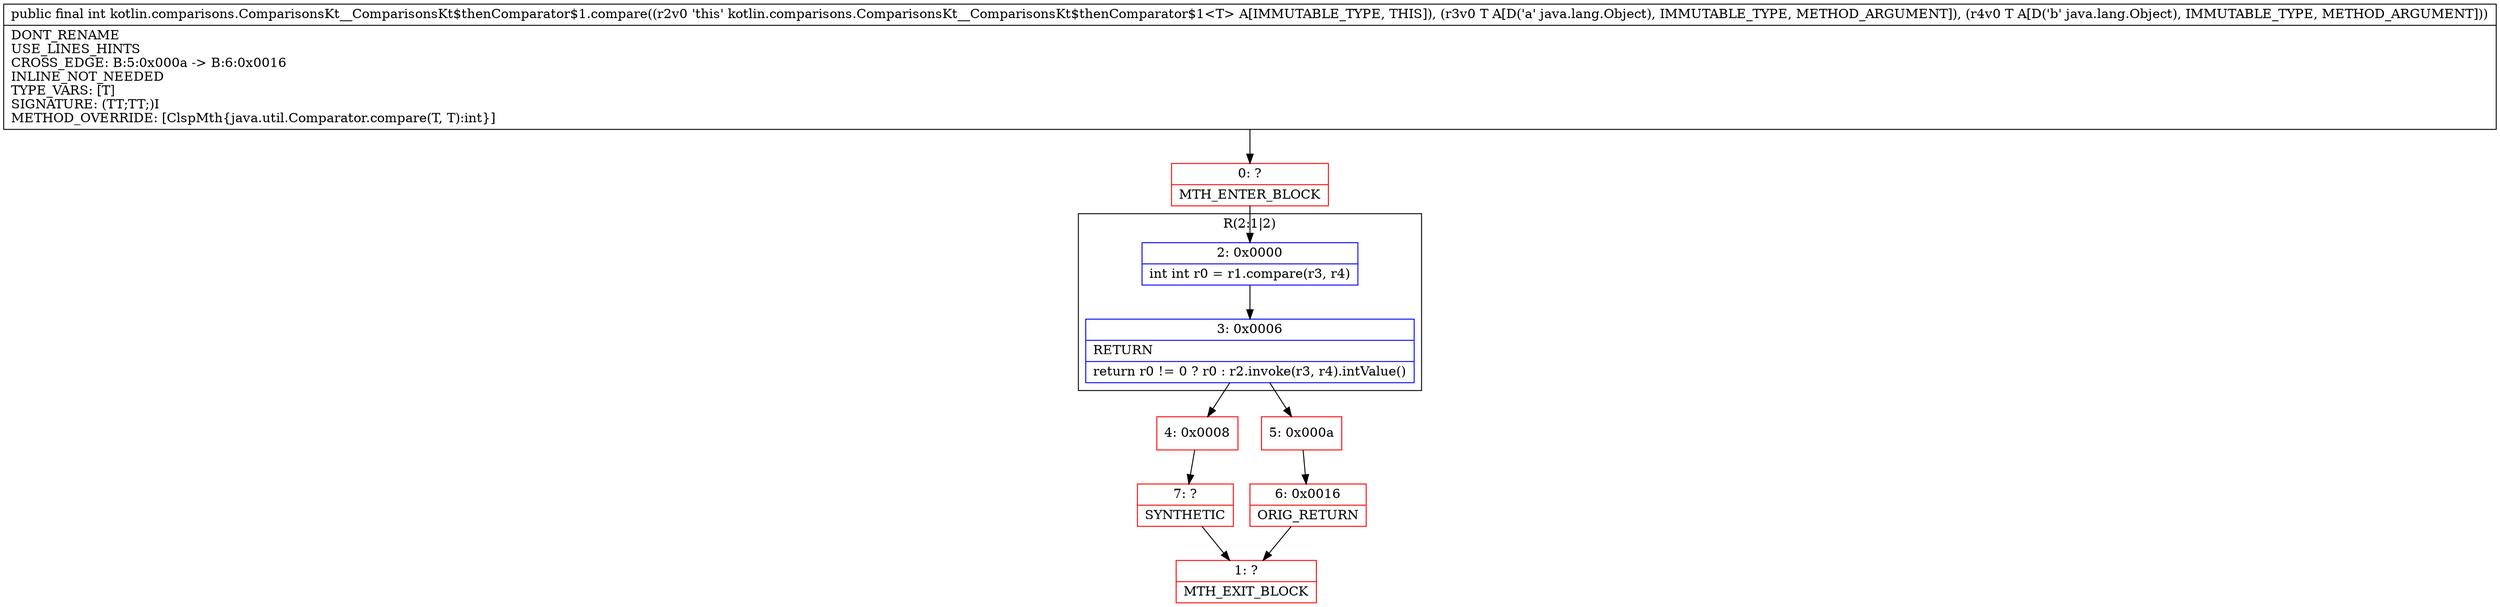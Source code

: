 digraph "CFG forkotlin.comparisons.ComparisonsKt__ComparisonsKt$thenComparator$1.compare(Ljava\/lang\/Object;Ljava\/lang\/Object;)I" {
subgraph cluster_Region_220584697 {
label = "R(2:1|2)";
node [shape=record,color=blue];
Node_2 [shape=record,label="{2\:\ 0x0000|int int r0 = r1.compare(r3, r4)\l}"];
Node_3 [shape=record,label="{3\:\ 0x0006|RETURN\l|return r0 != 0 ? r0 : r2.invoke(r3, r4).intValue()\l}"];
}
Node_0 [shape=record,color=red,label="{0\:\ ?|MTH_ENTER_BLOCK\l}"];
Node_4 [shape=record,color=red,label="{4\:\ 0x0008}"];
Node_7 [shape=record,color=red,label="{7\:\ ?|SYNTHETIC\l}"];
Node_1 [shape=record,color=red,label="{1\:\ ?|MTH_EXIT_BLOCK\l}"];
Node_5 [shape=record,color=red,label="{5\:\ 0x000a}"];
Node_6 [shape=record,color=red,label="{6\:\ 0x0016|ORIG_RETURN\l}"];
MethodNode[shape=record,label="{public final int kotlin.comparisons.ComparisonsKt__ComparisonsKt$thenComparator$1.compare((r2v0 'this' kotlin.comparisons.ComparisonsKt__ComparisonsKt$thenComparator$1\<T\> A[IMMUTABLE_TYPE, THIS]), (r3v0 T A[D('a' java.lang.Object), IMMUTABLE_TYPE, METHOD_ARGUMENT]), (r4v0 T A[D('b' java.lang.Object), IMMUTABLE_TYPE, METHOD_ARGUMENT]))  | DONT_RENAME\lUSE_LINES_HINTS\lCROSS_EDGE: B:5:0x000a \-\> B:6:0x0016\lINLINE_NOT_NEEDED\lTYPE_VARS: [T]\lSIGNATURE: (TT;TT;)I\lMETHOD_OVERRIDE: [ClspMth\{java.util.Comparator.compare(T, T):int\}]\l}"];
MethodNode -> Node_0;Node_2 -> Node_3;
Node_3 -> Node_4;
Node_3 -> Node_5;
Node_0 -> Node_2;
Node_4 -> Node_7;
Node_7 -> Node_1;
Node_5 -> Node_6;
Node_6 -> Node_1;
}

